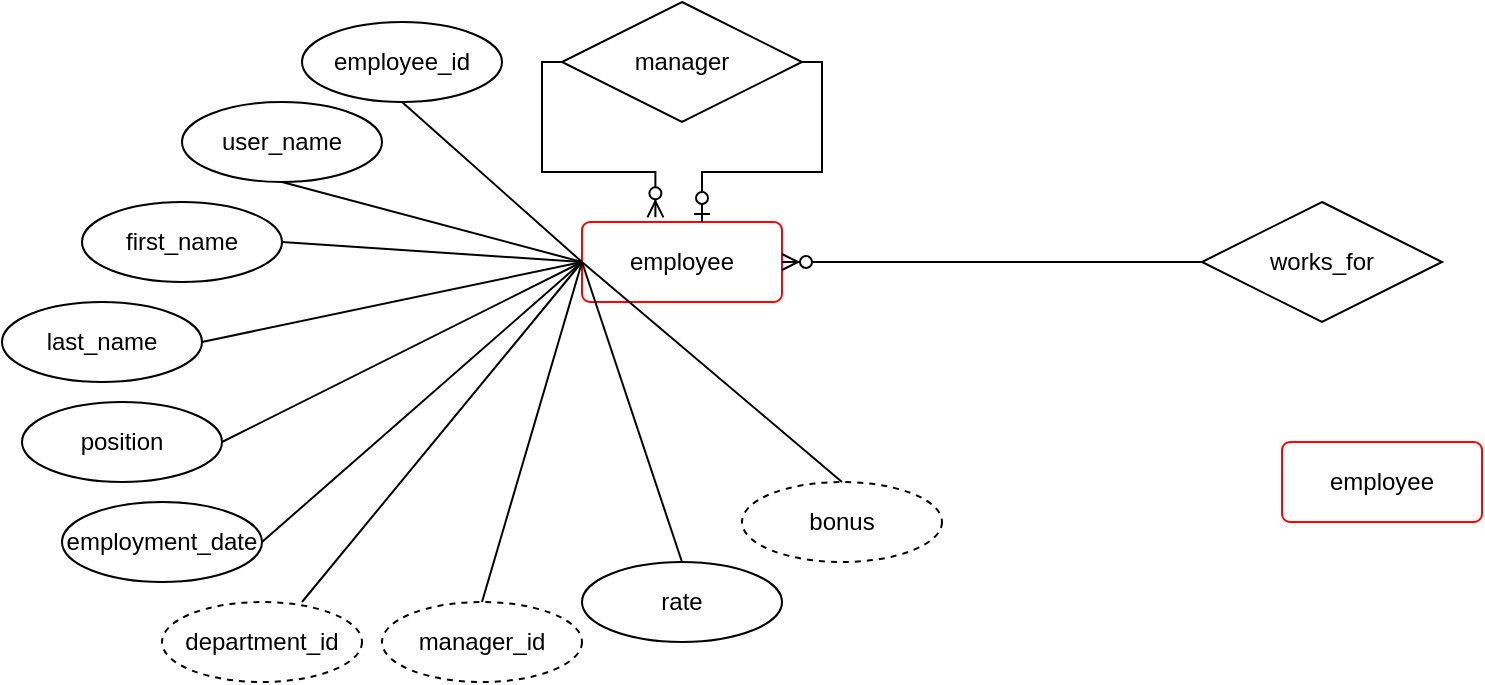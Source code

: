 <mxfile version="24.7.17">
  <diagram name="Сторінка-1" id="tP-On758_bt56VGbhjmk">
    <mxGraphModel dx="995" dy="539" grid="1" gridSize="10" guides="1" tooltips="1" connect="1" arrows="1" fold="1" page="1" pageScale="1" pageWidth="827" pageHeight="1169" math="0" shadow="0">
      <root>
        <mxCell id="0" />
        <mxCell id="1" parent="0" />
        <mxCell id="ZgE8l5im8ffCv-jQmQZJ-2" value="employee" style="rounded=1;arcSize=10;whiteSpace=wrap;html=1;align=center;strokeColor=#FF0000;" parent="1" vertex="1">
          <mxGeometry x="300" y="170" width="100" height="40" as="geometry" />
        </mxCell>
        <mxCell id="ZgE8l5im8ffCv-jQmQZJ-3" value="employee_id" style="ellipse;whiteSpace=wrap;html=1;align=center;" parent="1" vertex="1">
          <mxGeometry x="160" y="70" width="100" height="40" as="geometry" />
        </mxCell>
        <mxCell id="VFoAn0-aEf-evrVJlCT4-1" value="user_name" style="ellipse;whiteSpace=wrap;html=1;align=center;" vertex="1" parent="1">
          <mxGeometry x="100" y="110" width="100" height="40" as="geometry" />
        </mxCell>
        <mxCell id="VFoAn0-aEf-evrVJlCT4-2" value="first_name" style="ellipse;whiteSpace=wrap;html=1;align=center;" vertex="1" parent="1">
          <mxGeometry x="50" y="160" width="100" height="40" as="geometry" />
        </mxCell>
        <mxCell id="VFoAn0-aEf-evrVJlCT4-3" value="last_name" style="ellipse;whiteSpace=wrap;html=1;align=center;" vertex="1" parent="1">
          <mxGeometry x="10" y="210" width="100" height="40" as="geometry" />
        </mxCell>
        <mxCell id="VFoAn0-aEf-evrVJlCT4-4" value="position" style="ellipse;whiteSpace=wrap;html=1;align=center;" vertex="1" parent="1">
          <mxGeometry x="20" y="260" width="100" height="40" as="geometry" />
        </mxCell>
        <mxCell id="VFoAn0-aEf-evrVJlCT4-5" value="employment_date" style="ellipse;whiteSpace=wrap;html=1;align=center;" vertex="1" parent="1">
          <mxGeometry x="40" y="310" width="100" height="40" as="geometry" />
        </mxCell>
        <mxCell id="VFoAn0-aEf-evrVJlCT4-6" value="department_id" style="ellipse;whiteSpace=wrap;html=1;align=center;dashed=1;" vertex="1" parent="1">
          <mxGeometry x="90" y="360" width="100" height="40" as="geometry" />
        </mxCell>
        <mxCell id="VFoAn0-aEf-evrVJlCT4-7" value="manager_id" style="ellipse;whiteSpace=wrap;html=1;align=center;dashed=1;" vertex="1" parent="1">
          <mxGeometry x="200" y="360" width="100" height="40" as="geometry" />
        </mxCell>
        <mxCell id="VFoAn0-aEf-evrVJlCT4-8" value="rate" style="ellipse;whiteSpace=wrap;html=1;align=center;" vertex="1" parent="1">
          <mxGeometry x="300" y="340" width="100" height="40" as="geometry" />
        </mxCell>
        <mxCell id="VFoAn0-aEf-evrVJlCT4-9" value="bonus" style="ellipse;whiteSpace=wrap;html=1;align=center;dashed=1;" vertex="1" parent="1">
          <mxGeometry x="380" y="300" width="100" height="40" as="geometry" />
        </mxCell>
        <mxCell id="VFoAn0-aEf-evrVJlCT4-10" value="" style="endArrow=none;html=1;rounded=0;exitX=0.5;exitY=1;exitDx=0;exitDy=0;entryX=0;entryY=0.5;entryDx=0;entryDy=0;" edge="1" parent="1" source="ZgE8l5im8ffCv-jQmQZJ-3" target="ZgE8l5im8ffCv-jQmQZJ-2">
          <mxGeometry relative="1" as="geometry">
            <mxPoint x="240" y="110" as="sourcePoint" />
            <mxPoint x="400" y="110" as="targetPoint" />
          </mxGeometry>
        </mxCell>
        <mxCell id="VFoAn0-aEf-evrVJlCT4-11" value="" style="endArrow=none;html=1;rounded=0;entryX=0;entryY=0.5;entryDx=0;entryDy=0;exitX=1;exitY=0.5;exitDx=0;exitDy=0;" edge="1" parent="1" source="VFoAn0-aEf-evrVJlCT4-3" target="ZgE8l5im8ffCv-jQmQZJ-2">
          <mxGeometry relative="1" as="geometry">
            <mxPoint x="150" y="280" as="sourcePoint" />
            <mxPoint x="310" y="280" as="targetPoint" />
          </mxGeometry>
        </mxCell>
        <mxCell id="VFoAn0-aEf-evrVJlCT4-12" value="" style="endArrow=none;html=1;rounded=0;entryX=0;entryY=0.5;entryDx=0;entryDy=0;exitX=1;exitY=0.5;exitDx=0;exitDy=0;" edge="1" parent="1" source="VFoAn0-aEf-evrVJlCT4-2" target="ZgE8l5im8ffCv-jQmQZJ-2">
          <mxGeometry relative="1" as="geometry">
            <mxPoint x="200" y="270" as="sourcePoint" />
            <mxPoint x="360" y="270" as="targetPoint" />
          </mxGeometry>
        </mxCell>
        <mxCell id="VFoAn0-aEf-evrVJlCT4-13" value="" style="endArrow=none;html=1;rounded=0;exitX=0;exitY=0.5;exitDx=0;exitDy=0;entryX=0.5;entryY=1;entryDx=0;entryDy=0;" edge="1" parent="1" source="ZgE8l5im8ffCv-jQmQZJ-2" target="VFoAn0-aEf-evrVJlCT4-1">
          <mxGeometry relative="1" as="geometry">
            <mxPoint x="270" y="260" as="sourcePoint" />
            <mxPoint x="430" y="260" as="targetPoint" />
          </mxGeometry>
        </mxCell>
        <mxCell id="VFoAn0-aEf-evrVJlCT4-14" value="" style="endArrow=none;html=1;rounded=0;exitX=1;exitY=0.5;exitDx=0;exitDy=0;" edge="1" parent="1" source="VFoAn0-aEf-evrVJlCT4-4">
          <mxGeometry relative="1" as="geometry">
            <mxPoint x="120" y="240" as="sourcePoint" />
            <mxPoint x="300" y="190" as="targetPoint" />
          </mxGeometry>
        </mxCell>
        <mxCell id="VFoAn0-aEf-evrVJlCT4-15" value="" style="endArrow=none;html=1;rounded=0;entryX=0;entryY=0.5;entryDx=0;entryDy=0;exitX=1;exitY=0.5;exitDx=0;exitDy=0;" edge="1" parent="1" source="VFoAn0-aEf-evrVJlCT4-5" target="ZgE8l5im8ffCv-jQmQZJ-2">
          <mxGeometry relative="1" as="geometry">
            <mxPoint x="130" y="250" as="sourcePoint" />
            <mxPoint x="270" y="240" as="targetPoint" />
          </mxGeometry>
        </mxCell>
        <mxCell id="VFoAn0-aEf-evrVJlCT4-16" value="" style="endArrow=none;html=1;rounded=0;exitX=0.7;exitY=0;exitDx=0;exitDy=0;exitPerimeter=0;" edge="1" parent="1" source="VFoAn0-aEf-evrVJlCT4-6">
          <mxGeometry relative="1" as="geometry">
            <mxPoint x="140" y="260" as="sourcePoint" />
            <mxPoint x="300" y="190" as="targetPoint" />
          </mxGeometry>
        </mxCell>
        <mxCell id="VFoAn0-aEf-evrVJlCT4-17" value="" style="endArrow=none;html=1;rounded=0;entryX=0;entryY=0.5;entryDx=0;entryDy=0;exitX=0.5;exitY=0;exitDx=0;exitDy=0;" edge="1" parent="1" source="VFoAn0-aEf-evrVJlCT4-8" target="ZgE8l5im8ffCv-jQmQZJ-2">
          <mxGeometry relative="1" as="geometry">
            <mxPoint x="150" y="270" as="sourcePoint" />
            <mxPoint x="290" y="260" as="targetPoint" />
          </mxGeometry>
        </mxCell>
        <mxCell id="VFoAn0-aEf-evrVJlCT4-18" value="" style="endArrow=none;html=1;rounded=0;entryX=0;entryY=0.5;entryDx=0;entryDy=0;exitX=0.5;exitY=0;exitDx=0;exitDy=0;" edge="1" parent="1" source="VFoAn0-aEf-evrVJlCT4-9" target="ZgE8l5im8ffCv-jQmQZJ-2">
          <mxGeometry relative="1" as="geometry">
            <mxPoint x="160" y="280" as="sourcePoint" />
            <mxPoint x="300" y="270" as="targetPoint" />
          </mxGeometry>
        </mxCell>
        <mxCell id="VFoAn0-aEf-evrVJlCT4-19" value="" style="endArrow=none;html=1;rounded=0;entryX=0;entryY=0.5;entryDx=0;entryDy=0;exitX=0.5;exitY=0;exitDx=0;exitDy=0;" edge="1" parent="1" source="VFoAn0-aEf-evrVJlCT4-7" target="ZgE8l5im8ffCv-jQmQZJ-2">
          <mxGeometry relative="1" as="geometry">
            <mxPoint x="170" y="290" as="sourcePoint" />
            <mxPoint x="310" y="280" as="targetPoint" />
          </mxGeometry>
        </mxCell>
        <mxCell id="VFoAn0-aEf-evrVJlCT4-20" value="manager" style="shape=rhombus;perimeter=rhombusPerimeter;whiteSpace=wrap;html=1;align=center;" vertex="1" parent="1">
          <mxGeometry x="290" y="60" width="120" height="60" as="geometry" />
        </mxCell>
        <mxCell id="VFoAn0-aEf-evrVJlCT4-21" value="" style="edgeStyle=orthogonalEdgeStyle;fontSize=12;html=1;endArrow=ERzeroToOne;endFill=1;rounded=0;exitX=1;exitY=0.5;exitDx=0;exitDy=0;entryX=0.6;entryY=0;entryDx=0;entryDy=0;entryPerimeter=0;" edge="1" parent="1" source="VFoAn0-aEf-evrVJlCT4-20" target="ZgE8l5im8ffCv-jQmQZJ-2">
          <mxGeometry width="100" height="100" relative="1" as="geometry">
            <mxPoint x="420" y="220" as="sourcePoint" />
            <mxPoint x="520" y="120" as="targetPoint" />
          </mxGeometry>
        </mxCell>
        <mxCell id="VFoAn0-aEf-evrVJlCT4-22" value="" style="edgeStyle=orthogonalEdgeStyle;fontSize=12;html=1;endArrow=ERzeroToMany;endFill=1;rounded=0;exitX=0;exitY=0.5;exitDx=0;exitDy=0;entryX=0.367;entryY=-0.058;entryDx=0;entryDy=0;entryPerimeter=0;" edge="1" parent="1" source="VFoAn0-aEf-evrVJlCT4-20" target="ZgE8l5im8ffCv-jQmQZJ-2">
          <mxGeometry width="100" height="100" relative="1" as="geometry">
            <mxPoint x="250" y="260" as="sourcePoint" />
            <mxPoint x="350" y="160" as="targetPoint" />
          </mxGeometry>
        </mxCell>
        <mxCell id="VFoAn0-aEf-evrVJlCT4-23" value="works_for" style="shape=rhombus;perimeter=rhombusPerimeter;whiteSpace=wrap;html=1;align=center;" vertex="1" parent="1">
          <mxGeometry x="610" y="160" width="120" height="60" as="geometry" />
        </mxCell>
        <mxCell id="VFoAn0-aEf-evrVJlCT4-24" value="" style="edgeStyle=entityRelationEdgeStyle;fontSize=12;html=1;endArrow=ERzeroToMany;endFill=1;rounded=0;entryX=1;entryY=0.5;entryDx=0;entryDy=0;" edge="1" parent="1" source="VFoAn0-aEf-evrVJlCT4-23" target="ZgE8l5im8ffCv-jQmQZJ-2">
          <mxGeometry width="100" height="100" relative="1" as="geometry">
            <mxPoint x="450" y="300" as="sourcePoint" />
            <mxPoint x="550" y="200" as="targetPoint" />
          </mxGeometry>
        </mxCell>
        <mxCell id="VFoAn0-aEf-evrVJlCT4-25" value="employee" style="rounded=1;arcSize=10;whiteSpace=wrap;html=1;align=center;strokeColor=#FF0000;" vertex="1" parent="1">
          <mxGeometry x="650" y="280" width="100" height="40" as="geometry" />
        </mxCell>
      </root>
    </mxGraphModel>
  </diagram>
</mxfile>
